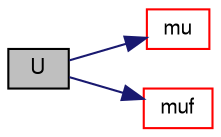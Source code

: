 digraph "U"
{
  bgcolor="transparent";
  edge [fontname="FreeSans",fontsize="10",labelfontname="FreeSans",labelfontsize="10"];
  node [fontname="FreeSans",fontsize="10",shape=record];
  rankdir="LR";
  Node24 [label="U",height=0.2,width=0.4,color="black", fillcolor="grey75", style="filled", fontcolor="black"];
  Node24 -> Node25 [color="midnightblue",fontsize="10",style="solid",fontname="FreeSans"];
  Node25 [label="mu",height=0.2,width=0.4,color="red",URL="$a30482.html#a61af64ec81cce6c587b942b6403ea7c6",tooltip="Return the dynamic laminar viscosity. "];
  Node24 -> Node28 [color="midnightblue",fontsize="10",style="solid",fontname="FreeSans"];
  Node28 [label="muf",height=0.2,width=0.4,color="red",URL="$a30482.html#a0391770a356370cc28f01b4487b39fb7",tooltip="Return the face-interpolated dynamic laminar viscosity. "];
}
